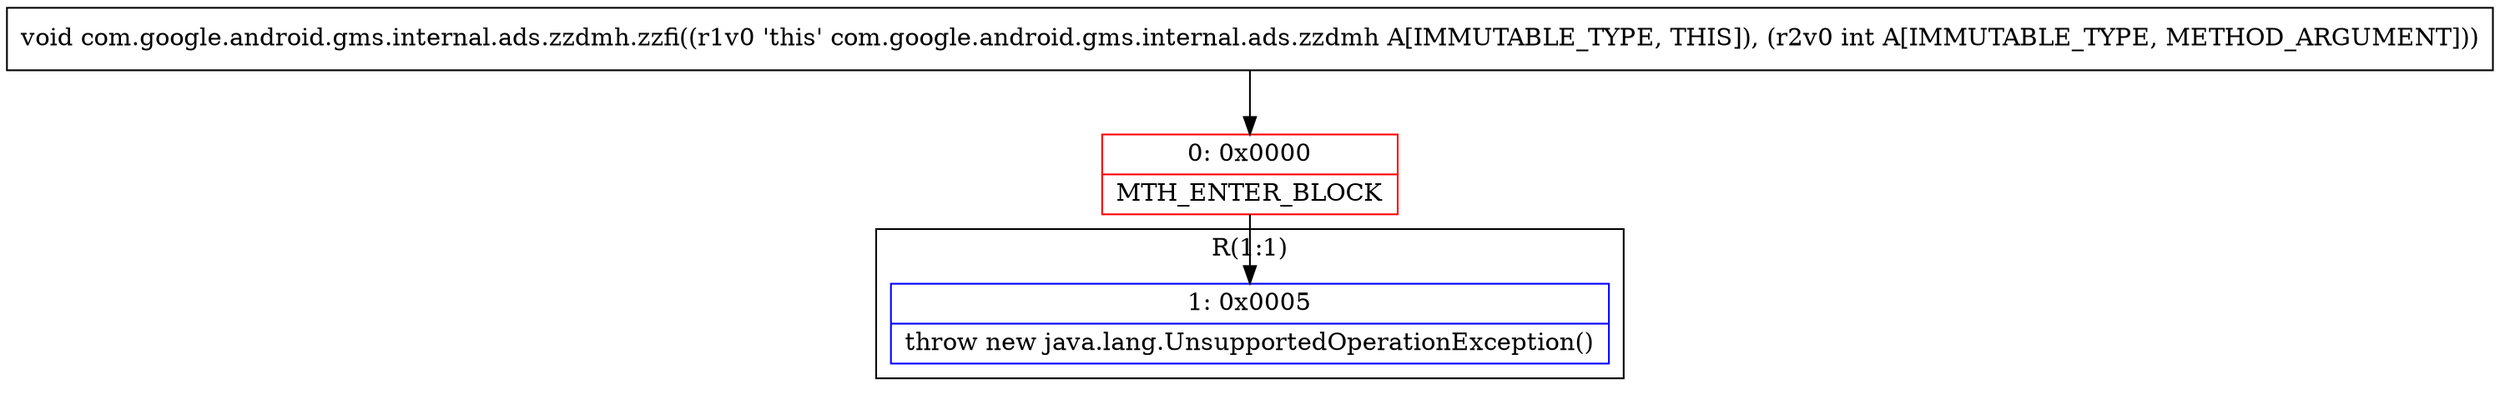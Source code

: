 digraph "CFG forcom.google.android.gms.internal.ads.zzdmh.zzfi(I)V" {
subgraph cluster_Region_1158999024 {
label = "R(1:1)";
node [shape=record,color=blue];
Node_1 [shape=record,label="{1\:\ 0x0005|throw new java.lang.UnsupportedOperationException()\l}"];
}
Node_0 [shape=record,color=red,label="{0\:\ 0x0000|MTH_ENTER_BLOCK\l}"];
MethodNode[shape=record,label="{void com.google.android.gms.internal.ads.zzdmh.zzfi((r1v0 'this' com.google.android.gms.internal.ads.zzdmh A[IMMUTABLE_TYPE, THIS]), (r2v0 int A[IMMUTABLE_TYPE, METHOD_ARGUMENT])) }"];
MethodNode -> Node_0;
Node_0 -> Node_1;
}

